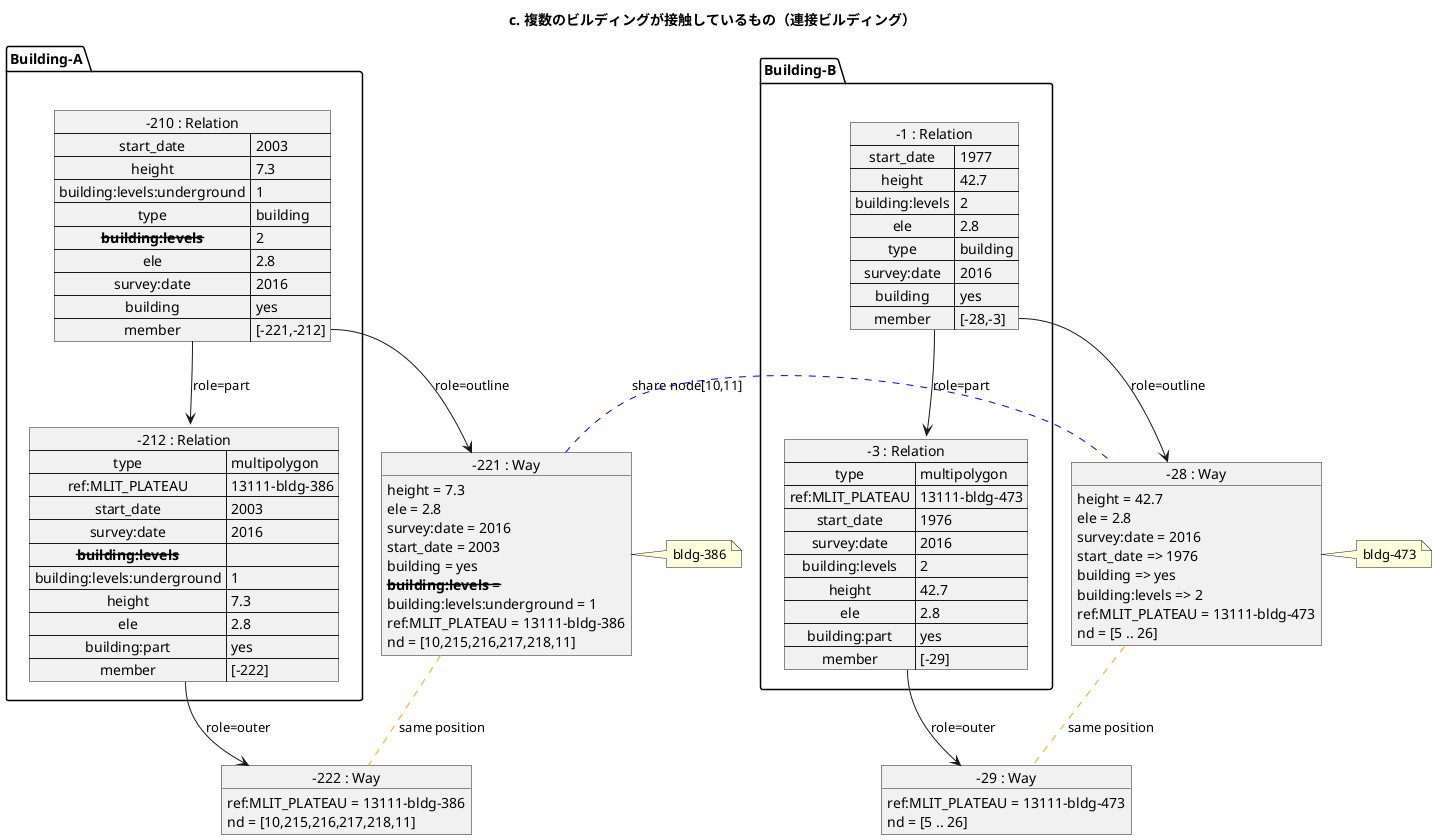 ﻿@startuml
title c. 複数のビルディングが接触しているもの（連接ビルディング）

object "-222 : Way" as Way_222 {
  ref:MLIT_PLATEAU = 13111-bldg-386
  nd = [10,215,216,217,218,11]
}

object "-221 : Way" as Way_221 {
  height = 7.3
  ele = 2.8
  survey:date = 2016
  start_date = 2003
  building = yes
  <del>**building:levels** = 
  building:levels:underground = 1
  ref:MLIT_PLATEAU = 13111-bldg-386
  nd = [10,215,216,217,218,11]
}
note right : bldg-386
Way_221 .[#orange] Way_222 : same position

object "-28 : Way" as Way_28 {
  height = 42.7
  ele = 2.8
  survey:date = 2016
  start_date => 1976
  building => yes
  building:levels => 2
  ref:MLIT_PLATEAU = 13111-bldg-473
  nd = [5 .. 26]
}
note right : bldg-473

object "-29 : Way" as Way_29 {
  ref:MLIT_PLATEAU = 13111-bldg-473
  nd = [5 .. 26]
}
Way_28 .[#orange] Way_29 : same position
Way_221 .[#blue] Way_28 : share node[10,11]

package Building-A {
  map "-212 : Relation" as Relation_212 {
    type => multipolygon
    ref:MLIT_PLATEAU => 13111-bldg-386
    start_date => 2003
    survey:date => 2016
    <del>**building:levels** => 
    building:levels:underground => 1
    height => 7.3
    ele => 2.8
    building:part => yes
    member => [-222]
  }
  Relation_212::member --> Way_222 : role=outer

  map "-210 : Relation" as Relation_210 {
    start_date => 2003
    height => 7.3
    building:levels:underground => 1
    type => building
    <del>**building:levels** => 2
    ele => 2.8
    survey:date => 2016
    building => yes
    member => [-221,-212]
  }
  Relation_210::member --> Way_221 : role=outline
  Relation_210::member --> Relation_212 : role=part
}

package Building-B {
  map "-3 : Relation" as Relation_3 {
    type => multipolygon
    ref:MLIT_PLATEAU => 13111-bldg-473
    start_date => 1976
    survey:date => 2016
    building:levels => 2
    height => 42.7
    ele => 2.8
    building:part => yes
    member => [-29]
  }
  Relation_3::member --> Way_29	: role=outer

  map "-1 : Relation" as Relation_1 {
    start_date => 1977
    height => 42.7
    building:levels => 2
    ele => 2.8
    type => building
    survey:date => 2016
    building => yes
    member => [-28,-3]
  }
  Relation_1::member --> Way_28	: role=outline
  Relation_1::member --> Relation_3	: role=part
}
@enduml
